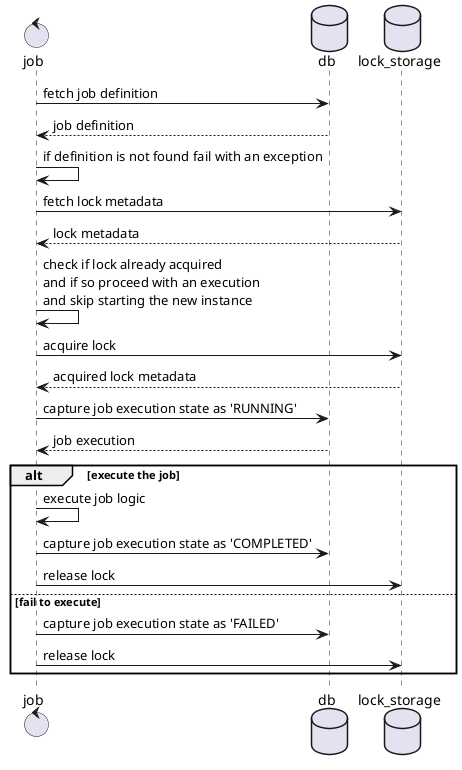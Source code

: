 @startuml

control job
database db
database lock_storage

job -> db: fetch job definition
return job definition
job -> job: if definition is not found fail with an exception
job -> lock_storage: fetch lock metadata
return lock metadata
job -> job: check if lock already acquired\nand if so proceed with an execution\nand skip starting the new instance
job -> lock_storage: acquire lock
return acquired lock metadata
job -> db: capture job execution state as 'RUNNING'
return job execution
alt execute the job
    job -> job: execute job logic
    job -> db: capture job execution state as 'COMPLETED'
    job -> lock_storage: release lock
else fail to execute
    job -> db: capture job execution state as 'FAILED'
    job -> lock_storage: release lock
end

@enduml